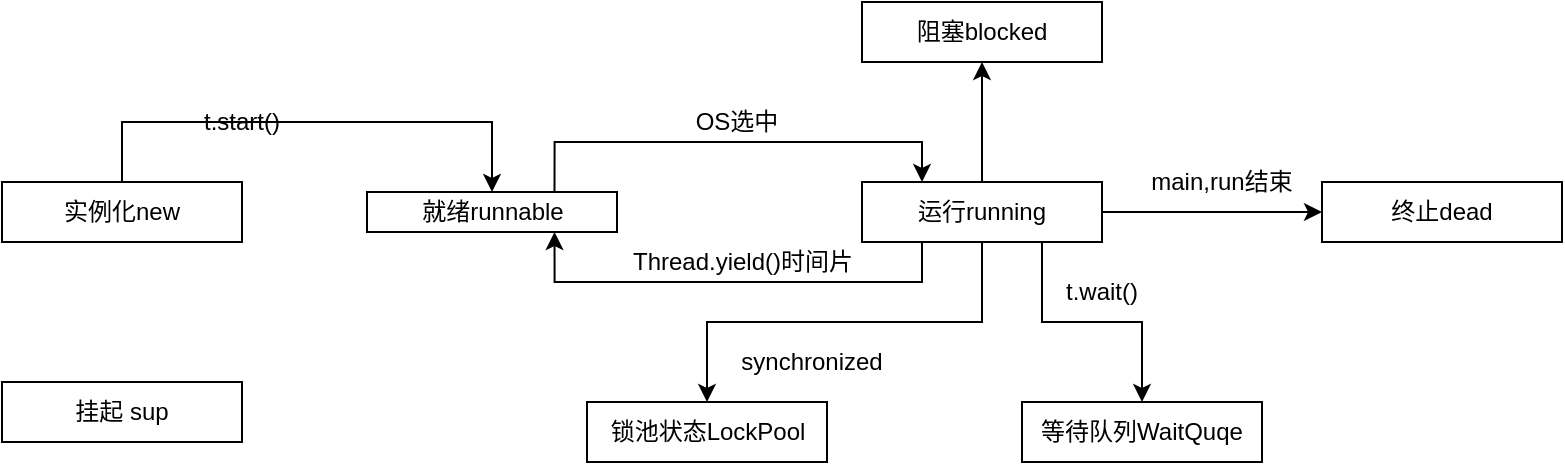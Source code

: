 <mxfile version="10.3.5" type="github"><diagram id="W6Y9eIPuN1CUzbKv96vU" name="Page-1"><mxGraphModel dx="840" dy="462" grid="1" gridSize="10" guides="1" tooltips="1" connect="1" arrows="1" fold="1" page="1" pageScale="1" pageWidth="827" pageHeight="1169" math="0" shadow="0"><root><mxCell id="0"/><mxCell id="1" parent="0"/><mxCell id="66fY28CiwXZmnQMeY5bw-10" value="" style="edgeStyle=orthogonalEdgeStyle;rounded=0;orthogonalLoop=1;jettySize=auto;exitX=0.5;exitY=1;exitDx=0;exitDy=0;html=1;labelBorderColor=none;" edge="1" parent="1" source="66fY28CiwXZmnQMeY5bw-1" target="66fY28CiwXZmnQMeY5bw-2"><mxGeometry relative="1" as="geometry"><Array as="points"><mxPoint x="120" y="130"/><mxPoint x="120" y="130"/></Array></mxGeometry></mxCell><mxCell id="66fY28CiwXZmnQMeY5bw-1" value="实例化new" style="rounded=0;whiteSpace=wrap;html=1;" vertex="1" parent="1"><mxGeometry x="10" y="160" width="120" height="30" as="geometry"/></mxCell><mxCell id="66fY28CiwXZmnQMeY5bw-24" style="edgeStyle=orthogonalEdgeStyle;rounded=0;orthogonalLoop=1;jettySize=auto;html=1;exitX=0.75;exitY=0;exitDx=0;exitDy=0;entryX=0.25;entryY=0;entryDx=0;entryDy=0;" edge="1" parent="1" source="66fY28CiwXZmnQMeY5bw-2" target="66fY28CiwXZmnQMeY5bw-3"><mxGeometry relative="1" as="geometry"><mxPoint x="310" y="180" as="targetPoint"/></mxGeometry></mxCell><mxCell id="66fY28CiwXZmnQMeY5bw-2" value="就绪runnable" style="rounded=0;whiteSpace=wrap;html=1;" vertex="1" parent="1"><mxGeometry x="192.5" y="165" width="125" height="20" as="geometry"/></mxCell><mxCell id="66fY28CiwXZmnQMeY5bw-8" value="挂起 sup" style="rounded=0;whiteSpace=wrap;html=1;" vertex="1" parent="1"><mxGeometry x="10" y="260" width="120" height="30" as="geometry"/></mxCell><mxCell id="66fY28CiwXZmnQMeY5bw-21" style="edgeStyle=orthogonalEdgeStyle;rounded=0;orthogonalLoop=1;jettySize=auto;html=1;exitX=0.5;exitY=0;exitDx=0;exitDy=0;entryX=0.5;entryY=1;entryDx=0;entryDy=0;" edge="1" parent="1" source="66fY28CiwXZmnQMeY5bw-3" target="66fY28CiwXZmnQMeY5bw-4"><mxGeometry relative="1" as="geometry"/></mxCell><mxCell id="66fY28CiwXZmnQMeY5bw-25" style="edgeStyle=orthogonalEdgeStyle;rounded=0;orthogonalLoop=1;jettySize=auto;html=1;exitX=0.25;exitY=1;exitDx=0;exitDy=0;entryX=0.75;entryY=1;entryDx=0;entryDy=0;" edge="1" parent="1" source="66fY28CiwXZmnQMeY5bw-3" target="66fY28CiwXZmnQMeY5bw-2"><mxGeometry relative="1" as="geometry"/></mxCell><mxCell id="66fY28CiwXZmnQMeY5bw-26" style="edgeStyle=orthogonalEdgeStyle;rounded=0;orthogonalLoop=1;jettySize=auto;html=1;exitX=0.75;exitY=1;exitDx=0;exitDy=0;" edge="1" parent="1" source="66fY28CiwXZmnQMeY5bw-3" target="66fY28CiwXZmnQMeY5bw-7"><mxGeometry relative="1" as="geometry"/></mxCell><mxCell id="66fY28CiwXZmnQMeY5bw-29" style="edgeStyle=orthogonalEdgeStyle;rounded=0;orthogonalLoop=1;jettySize=auto;html=1;exitX=1;exitY=0.5;exitDx=0;exitDy=0;entryX=0;entryY=0.5;entryDx=0;entryDy=0;" edge="1" parent="1" source="66fY28CiwXZmnQMeY5bw-3" target="66fY28CiwXZmnQMeY5bw-5"><mxGeometry relative="1" as="geometry"/></mxCell><mxCell id="66fY28CiwXZmnQMeY5bw-31" style="edgeStyle=orthogonalEdgeStyle;rounded=0;orthogonalLoop=1;jettySize=auto;html=1;exitX=0.5;exitY=1;exitDx=0;exitDy=0;" edge="1" parent="1" source="66fY28CiwXZmnQMeY5bw-3" target="66fY28CiwXZmnQMeY5bw-6"><mxGeometry relative="1" as="geometry"/></mxCell><mxCell id="66fY28CiwXZmnQMeY5bw-3" value="运行running" style="rounded=0;whiteSpace=wrap;html=1;" vertex="1" parent="1"><mxGeometry x="440" y="160" width="120" height="30" as="geometry"/></mxCell><mxCell id="66fY28CiwXZmnQMeY5bw-4" value="阻塞blocked" style="rounded=0;whiteSpace=wrap;html=1;" vertex="1" parent="1"><mxGeometry x="440" y="70" width="120" height="30" as="geometry"/></mxCell><mxCell id="66fY28CiwXZmnQMeY5bw-5" value="终止dead" style="rounded=0;whiteSpace=wrap;html=1;" vertex="1" parent="1"><mxGeometry x="670" y="160" width="120" height="30" as="geometry"/></mxCell><mxCell id="66fY28CiwXZmnQMeY5bw-6" value="锁池状态LockPool" style="rounded=0;whiteSpace=wrap;html=1;" vertex="1" parent="1"><mxGeometry x="302.5" y="270" width="120" height="30" as="geometry"/></mxCell><mxCell id="66fY28CiwXZmnQMeY5bw-7" value="等待队列WaitQuqe" style="rounded=0;whiteSpace=wrap;html=1;" vertex="1" parent="1"><mxGeometry x="520" y="270" width="120" height="30" as="geometry"/></mxCell><mxCell id="66fY28CiwXZmnQMeY5bw-11" value="t.start()" style="text;html=1;strokeColor=none;fillColor=none;align=center;verticalAlign=middle;whiteSpace=wrap;rounded=0;" vertex="1" parent="1"><mxGeometry x="110" y="120" width="40" height="20" as="geometry"/></mxCell><mxCell id="66fY28CiwXZmnQMeY5bw-15" value="Thread.yield()时间片&lt;br&gt;" style="text;html=1;strokeColor=none;fillColor=none;align=center;verticalAlign=middle;whiteSpace=wrap;rounded=0;" vertex="1" parent="1"><mxGeometry x="302.5" y="185" width="155" height="30" as="geometry"/></mxCell><mxCell id="66fY28CiwXZmnQMeY5bw-16" value="OS选中" style="text;html=1;strokeColor=none;fillColor=none;align=center;verticalAlign=middle;whiteSpace=wrap;rounded=0;" vertex="1" parent="1"><mxGeometry x="350" y="120" width="55" height="20" as="geometry"/></mxCell><mxCell id="66fY28CiwXZmnQMeY5bw-22" value="t.wait()" style="text;html=1;strokeColor=none;fillColor=none;align=center;verticalAlign=middle;whiteSpace=wrap;rounded=0;" vertex="1" parent="1"><mxGeometry x="540" y="205" width="40" height="20" as="geometry"/></mxCell><mxCell id="66fY28CiwXZmnQMeY5bw-30" value="main,run结束" style="text;html=1;strokeColor=none;fillColor=none;align=center;verticalAlign=middle;whiteSpace=wrap;rounded=0;" vertex="1" parent="1"><mxGeometry x="580" y="150" width="80" height="20" as="geometry"/></mxCell><mxCell id="66fY28CiwXZmnQMeY5bw-34" value="synchronized" style="text;html=1;strokeColor=none;fillColor=none;align=center;verticalAlign=middle;whiteSpace=wrap;rounded=0;" vertex="1" parent="1"><mxGeometry x="360" y="240" width="110" height="20" as="geometry"/></mxCell></root></mxGraphModel></diagram></mxfile>
